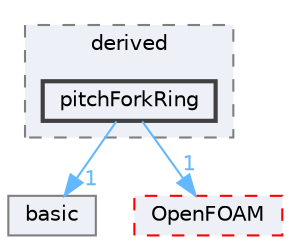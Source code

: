 digraph "src/lagrangian/molecularDynamics/potential/tetherPotential/derived/pitchForkRing"
{
 // LATEX_PDF_SIZE
  bgcolor="transparent";
  edge [fontname=Helvetica,fontsize=10,labelfontname=Helvetica,labelfontsize=10];
  node [fontname=Helvetica,fontsize=10,shape=box,height=0.2,width=0.4];
  compound=true
  subgraph clusterdir_ef7396bd27856fbdf883f50486c52791 {
    graph [ bgcolor="#edf0f7", pencolor="grey50", label="derived", fontname=Helvetica,fontsize=10 style="filled,dashed", URL="dir_ef7396bd27856fbdf883f50486c52791.html",tooltip=""]
  dir_5ce780b908092e17fefb9beb516c9bfd [label="pitchForkRing", fillcolor="#edf0f7", color="grey25", style="filled,bold", URL="dir_5ce780b908092e17fefb9beb516c9bfd.html",tooltip=""];
  }
  dir_a07e024f814fb2e32a467cfe0550bac9 [label="basic", fillcolor="#edf0f7", color="grey50", style="filled", URL="dir_a07e024f814fb2e32a467cfe0550bac9.html",tooltip=""];
  dir_c5473ff19b20e6ec4dfe5c310b3778a8 [label="OpenFOAM", fillcolor="#edf0f7", color="red", style="filled,dashed", URL="dir_c5473ff19b20e6ec4dfe5c310b3778a8.html",tooltip=""];
  dir_5ce780b908092e17fefb9beb516c9bfd->dir_a07e024f814fb2e32a467cfe0550bac9 [headlabel="1", labeldistance=1.5 headhref="dir_002922_000215.html" href="dir_002922_000215.html" color="steelblue1" fontcolor="steelblue1"];
  dir_5ce780b908092e17fefb9beb516c9bfd->dir_c5473ff19b20e6ec4dfe5c310b3778a8 [headlabel="1", labeldistance=1.5 headhref="dir_002922_002695.html" href="dir_002922_002695.html" color="steelblue1" fontcolor="steelblue1"];
}
